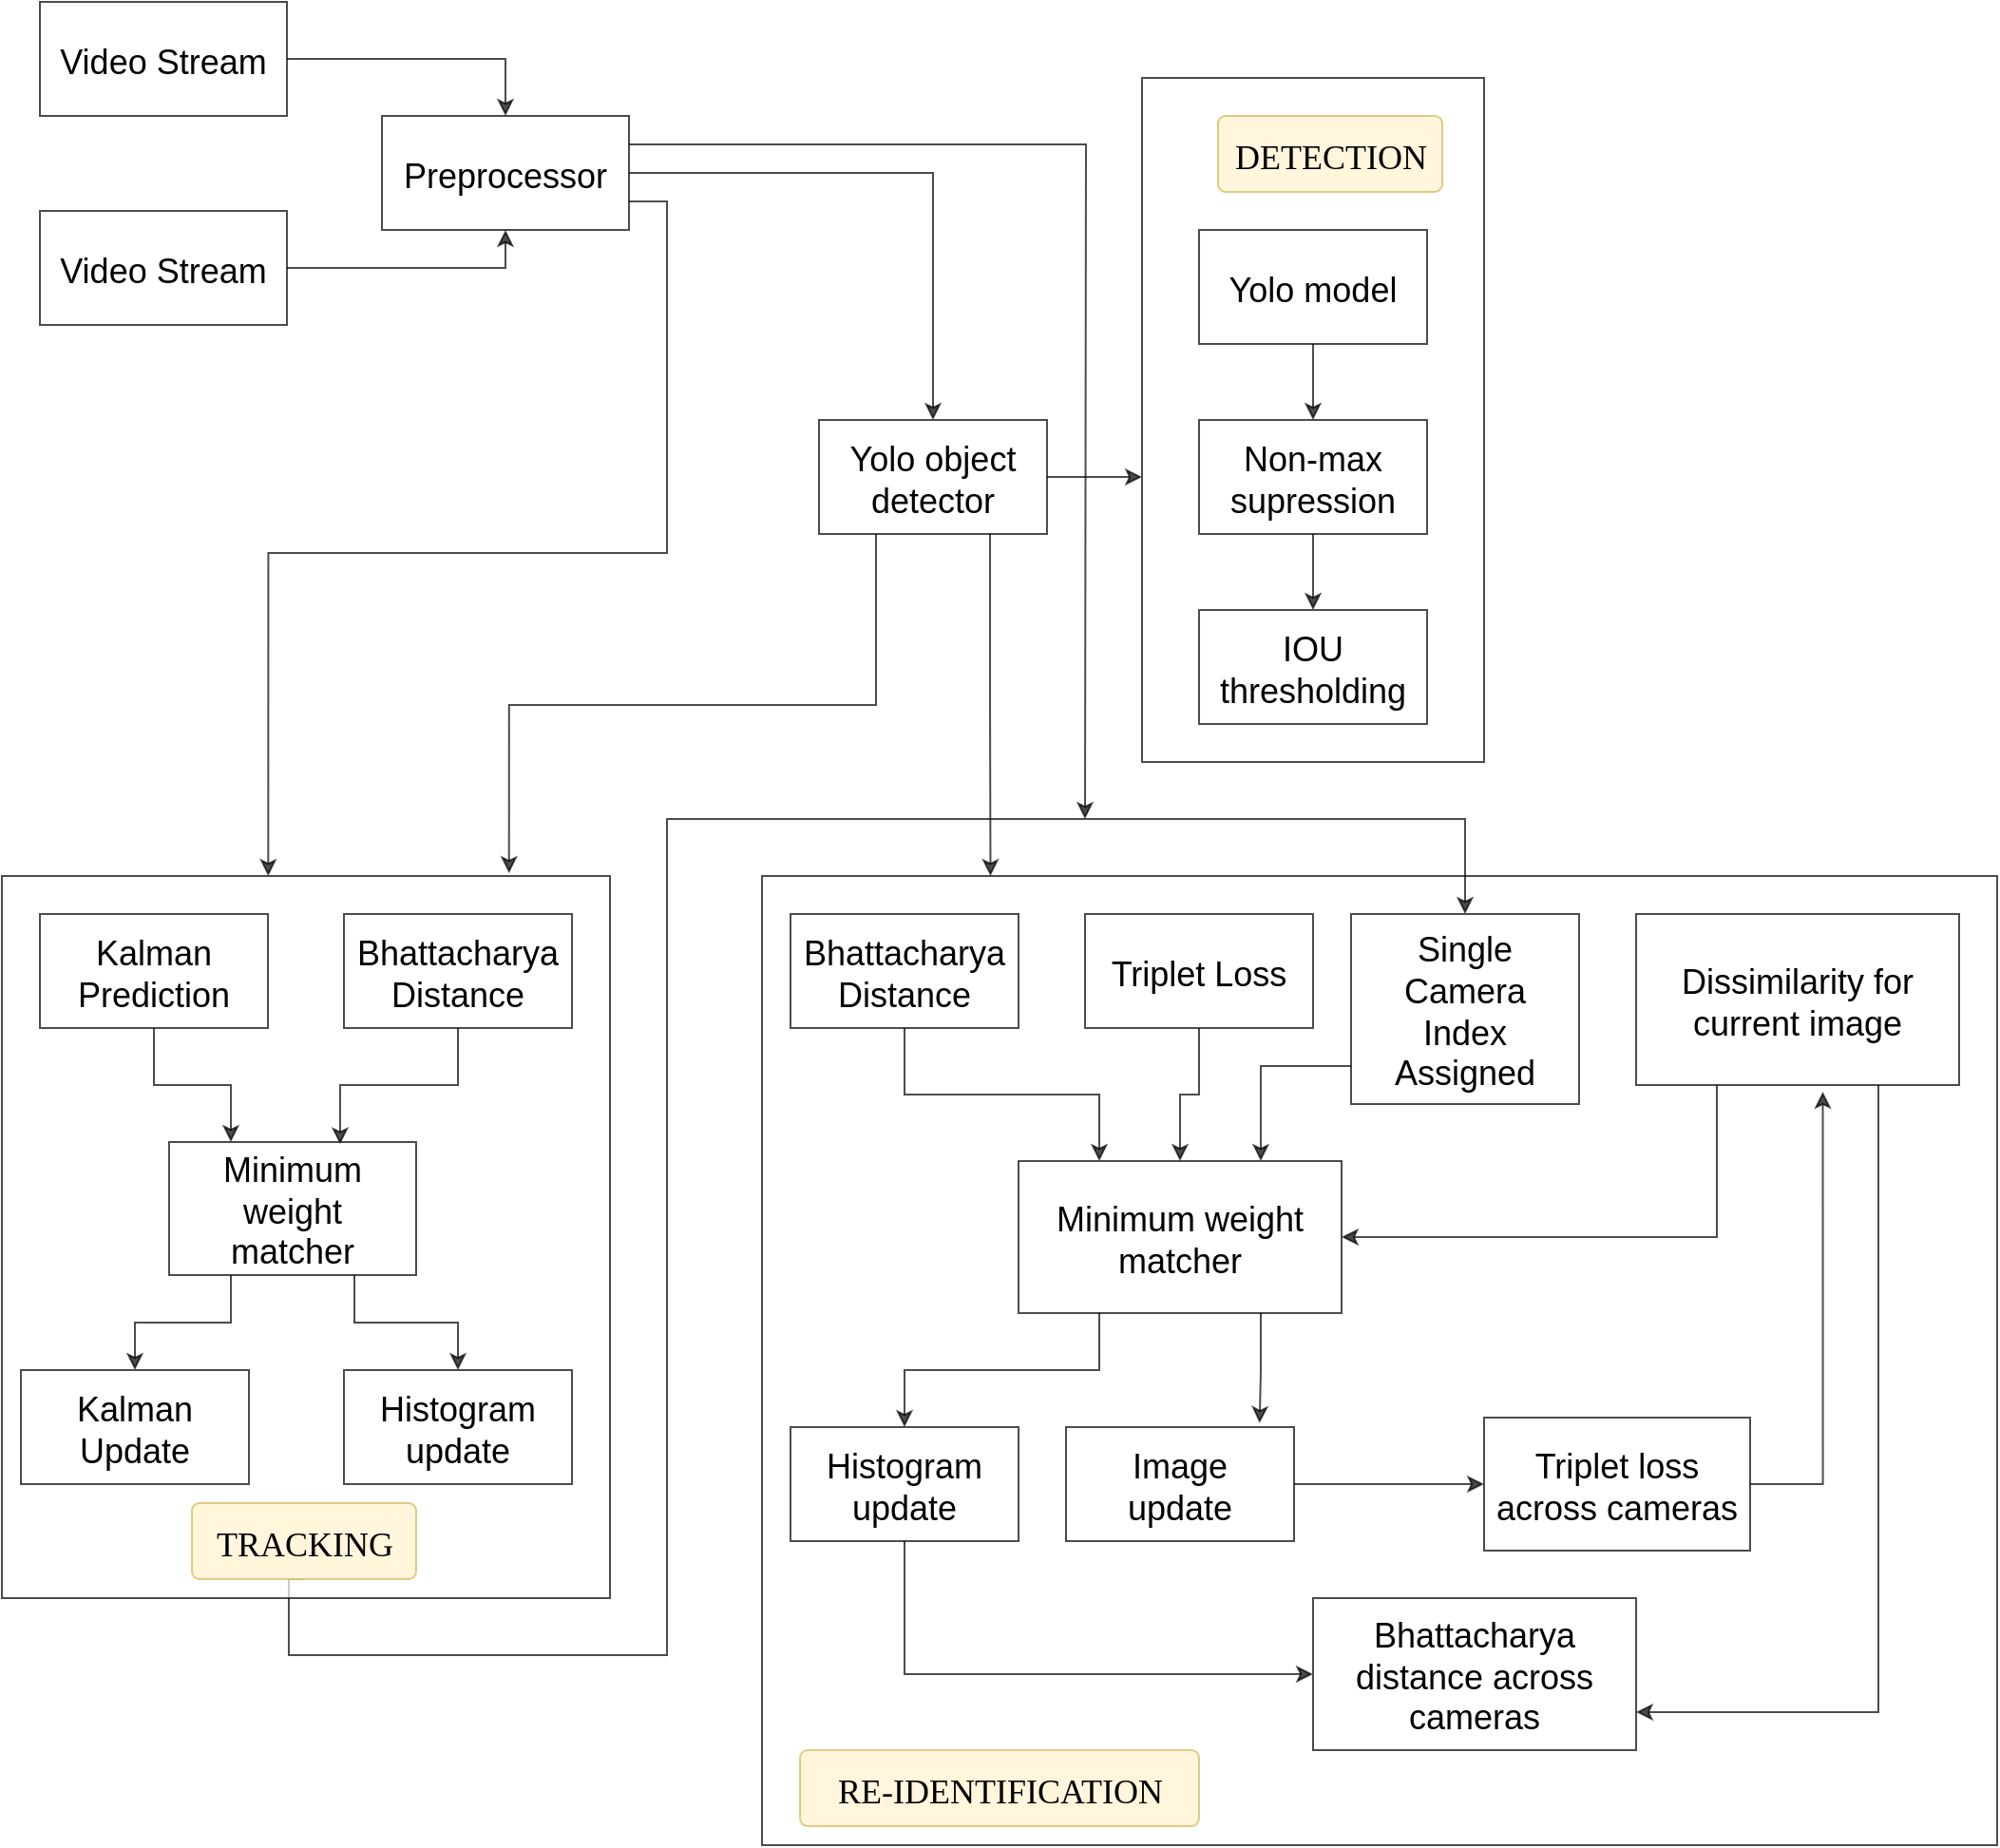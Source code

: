 <mxfile version="14.4.3" type="github">
  <diagram id="s4Mz6qUca2_cWURdLJD1" name="Page-1">
    <mxGraphModel dx="1961" dy="1004" grid="1" gridSize="10" guides="1" tooltips="1" connect="1" arrows="1" fold="1" page="1" pageScale="1" pageWidth="827" pageHeight="1169" math="0" shadow="0">
      <root>
        <mxCell id="0" />
        <mxCell id="1" parent="0" />
        <mxCell id="3Pp9X1T8N0z9BwkAbIre-1" value="" style="rounded=0;whiteSpace=wrap;html=1;fontSize=18;spacing=6;spacingTop=4;opacity=70;" vertex="1" parent="1">
          <mxGeometry x="410" y="600" width="650" height="510" as="geometry" />
        </mxCell>
        <mxCell id="3Pp9X1T8N0z9BwkAbIre-2" value="" style="rounded=0;whiteSpace=wrap;html=1;fontSize=18;spacing=6;spacingTop=4;opacity=70;" vertex="1" parent="1">
          <mxGeometry x="610" y="180" width="180" height="360" as="geometry" />
        </mxCell>
        <mxCell id="3Pp9X1T8N0z9BwkAbIre-3" style="edgeStyle=orthogonalEdgeStyle;rounded=0;orthogonalLoop=1;jettySize=auto;html=1;exitX=1;exitY=0.5;exitDx=0;exitDy=0;entryX=0.5;entryY=0;entryDx=0;entryDy=0;fontSize=18;spacing=6;spacingTop=4;opacity=70;" edge="1" parent="1" source="3Pp9X1T8N0z9BwkAbIre-4" target="3Pp9X1T8N0z9BwkAbIre-10">
          <mxGeometry relative="1" as="geometry" />
        </mxCell>
        <mxCell id="3Pp9X1T8N0z9BwkAbIre-4" value="Video Stream" style="rounded=0;whiteSpace=wrap;html=1;fontSize=18;spacing=6;spacingTop=4;opacity=70;" vertex="1" parent="1">
          <mxGeometry x="30" y="140" width="130" height="60" as="geometry" />
        </mxCell>
        <mxCell id="3Pp9X1T8N0z9BwkAbIre-5" style="edgeStyle=orthogonalEdgeStyle;rounded=0;orthogonalLoop=1;jettySize=auto;html=1;exitX=1;exitY=0.5;exitDx=0;exitDy=0;entryX=0.5;entryY=1;entryDx=0;entryDy=0;fontSize=18;spacing=6;spacingTop=4;opacity=70;" edge="1" parent="1" source="3Pp9X1T8N0z9BwkAbIre-6" target="3Pp9X1T8N0z9BwkAbIre-10">
          <mxGeometry relative="1" as="geometry" />
        </mxCell>
        <mxCell id="3Pp9X1T8N0z9BwkAbIre-6" value="Video Stream" style="rounded=0;whiteSpace=wrap;html=1;fontSize=18;spacing=6;spacingTop=4;opacity=70;" vertex="1" parent="1">
          <mxGeometry x="30" y="250" width="130" height="60" as="geometry" />
        </mxCell>
        <mxCell id="3Pp9X1T8N0z9BwkAbIre-7" style="edgeStyle=orthogonalEdgeStyle;rounded=0;orthogonalLoop=1;jettySize=auto;html=1;exitX=1;exitY=0.5;exitDx=0;exitDy=0;fontSize=18;spacing=6;spacingTop=4;opacity=70;" edge="1" parent="1" source="3Pp9X1T8N0z9BwkAbIre-10" target="3Pp9X1T8N0z9BwkAbIre-14">
          <mxGeometry relative="1" as="geometry">
            <Array as="points">
              <mxPoint x="500" y="230" />
            </Array>
          </mxGeometry>
        </mxCell>
        <mxCell id="3Pp9X1T8N0z9BwkAbIre-8" style="edgeStyle=orthogonalEdgeStyle;rounded=0;orthogonalLoop=1;jettySize=auto;html=1;exitX=1;exitY=0.25;exitDx=0;exitDy=0;fontSize=18;spacing=6;spacingTop=4;opacity=70;" edge="1" parent="1" source="3Pp9X1T8N0z9BwkAbIre-10">
          <mxGeometry relative="1" as="geometry">
            <mxPoint x="580" y="570" as="targetPoint" />
          </mxGeometry>
        </mxCell>
        <mxCell id="3Pp9X1T8N0z9BwkAbIre-9" style="edgeStyle=orthogonalEdgeStyle;rounded=0;orthogonalLoop=1;jettySize=auto;html=1;exitX=1;exitY=0.75;exitDx=0;exitDy=0;entryX=0.438;entryY=0;entryDx=0;entryDy=0;entryPerimeter=0;fontSize=18;spacing=6;spacingTop=4;opacity=70;" edge="1" parent="1" source="3Pp9X1T8N0z9BwkAbIre-10" target="3Pp9X1T8N0z9BwkAbIre-21">
          <mxGeometry relative="1" as="geometry" />
        </mxCell>
        <mxCell id="3Pp9X1T8N0z9BwkAbIre-10" value="Preprocessor" style="rounded=0;whiteSpace=wrap;html=1;fontSize=18;spacing=6;spacingTop=4;opacity=70;" vertex="1" parent="1">
          <mxGeometry x="210" y="200" width="130" height="60" as="geometry" />
        </mxCell>
        <mxCell id="3Pp9X1T8N0z9BwkAbIre-11" style="edgeStyle=orthogonalEdgeStyle;rounded=0;orthogonalLoop=1;jettySize=auto;html=1;exitX=1;exitY=0.5;exitDx=0;exitDy=0;fontSize=18;spacing=6;spacingTop=4;opacity=70;" edge="1" parent="1" source="3Pp9X1T8N0z9BwkAbIre-14">
          <mxGeometry relative="1" as="geometry">
            <mxPoint x="610" y="390" as="targetPoint" />
          </mxGeometry>
        </mxCell>
        <mxCell id="3Pp9X1T8N0z9BwkAbIre-13" style="edgeStyle=orthogonalEdgeStyle;rounded=0;orthogonalLoop=1;jettySize=auto;html=1;exitX=0.25;exitY=1;exitDx=0;exitDy=0;entryX=0.834;entryY=-0.004;entryDx=0;entryDy=0;fontSize=18;entryPerimeter=0;spacing=6;spacingTop=4;opacity=70;" edge="1" parent="1" source="3Pp9X1T8N0z9BwkAbIre-14" target="3Pp9X1T8N0z9BwkAbIre-21">
          <mxGeometry relative="1" as="geometry" />
        </mxCell>
        <mxCell id="3Pp9X1T8N0z9BwkAbIre-70" style="edgeStyle=orthogonalEdgeStyle;rounded=0;orthogonalLoop=1;jettySize=auto;html=1;exitX=0.75;exitY=1;exitDx=0;exitDy=0;entryX=0.185;entryY=0;entryDx=0;entryDy=0;entryPerimeter=0;fontSize=18;strokeColor=#050000;opacity=70;" edge="1" parent="1" source="3Pp9X1T8N0z9BwkAbIre-14" target="3Pp9X1T8N0z9BwkAbIre-1">
          <mxGeometry relative="1" as="geometry" />
        </mxCell>
        <mxCell id="3Pp9X1T8N0z9BwkAbIre-14" value="Yolo object detector" style="rounded=0;whiteSpace=wrap;html=1;fontSize=18;spacing=6;spacingTop=4;opacity=70;" vertex="1" parent="1">
          <mxGeometry x="440" y="360" width="120" height="60" as="geometry" />
        </mxCell>
        <mxCell id="3Pp9X1T8N0z9BwkAbIre-15" value="IOU thresholding" style="rounded=0;whiteSpace=wrap;html=1;fontSize=18;spacing=6;spacingTop=4;opacity=70;" vertex="1" parent="1">
          <mxGeometry x="640" y="460" width="120" height="60" as="geometry" />
        </mxCell>
        <mxCell id="3Pp9X1T8N0z9BwkAbIre-16" value="" style="edgeStyle=orthogonalEdgeStyle;rounded=0;orthogonalLoop=1;jettySize=auto;html=1;fontSize=18;spacing=6;spacingTop=4;opacity=70;" edge="1" parent="1" source="3Pp9X1T8N0z9BwkAbIre-17" target="3Pp9X1T8N0z9BwkAbIre-15">
          <mxGeometry relative="1" as="geometry" />
        </mxCell>
        <mxCell id="3Pp9X1T8N0z9BwkAbIre-17" value="Non-max supression" style="rounded=0;whiteSpace=wrap;html=1;fontSize=18;spacing=6;spacingTop=4;opacity=70;" vertex="1" parent="1">
          <mxGeometry x="640" y="360" width="120" height="60" as="geometry" />
        </mxCell>
        <mxCell id="3Pp9X1T8N0z9BwkAbIre-18" value="" style="edgeStyle=orthogonalEdgeStyle;rounded=0;orthogonalLoop=1;jettySize=auto;html=1;fontSize=18;spacing=6;spacingTop=4;opacity=70;" edge="1" parent="1" source="3Pp9X1T8N0z9BwkAbIre-19" target="3Pp9X1T8N0z9BwkAbIre-17">
          <mxGeometry relative="1" as="geometry" />
        </mxCell>
        <mxCell id="3Pp9X1T8N0z9BwkAbIre-19" value="Yolo model" style="rounded=0;whiteSpace=wrap;html=1;fontSize=18;spacing=6;spacingTop=4;opacity=70;" vertex="1" parent="1">
          <mxGeometry x="640" y="260" width="120" height="60" as="geometry" />
        </mxCell>
        <mxCell id="3Pp9X1T8N0z9BwkAbIre-20" style="edgeStyle=orthogonalEdgeStyle;rounded=0;orthogonalLoop=1;jettySize=auto;html=1;entryX=0.5;entryY=0;entryDx=0;entryDy=0;fontSize=18;exitX=0.5;exitY=1;exitDx=0;exitDy=0;spacing=6;spacingTop=4;opacity=70;" edge="1" parent="1" source="3Pp9X1T8N0z9BwkAbIre-53" target="3Pp9X1T8N0z9BwkAbIre-43">
          <mxGeometry relative="1" as="geometry">
            <Array as="points">
              <mxPoint x="161" y="1010" />
              <mxPoint x="360" y="1010" />
              <mxPoint x="360" y="570" />
              <mxPoint x="780" y="570" />
            </Array>
            <mxPoint x="170" y="1010" as="sourcePoint" />
          </mxGeometry>
        </mxCell>
        <mxCell id="3Pp9X1T8N0z9BwkAbIre-21" value="" style="rounded=0;whiteSpace=wrap;html=1;fontSize=18;spacing=6;spacingTop=4;opacity=70;" vertex="1" parent="1">
          <mxGeometry x="10" y="600" width="320" height="380" as="geometry" />
        </mxCell>
        <mxCell id="3Pp9X1T8N0z9BwkAbIre-22" style="edgeStyle=orthogonalEdgeStyle;rounded=0;orthogonalLoop=1;jettySize=auto;html=1;entryX=0.25;entryY=0;entryDx=0;entryDy=0;fontSize=18;spacing=6;spacingTop=4;opacity=70;" edge="1" parent="1" source="3Pp9X1T8N0z9BwkAbIre-23" target="3Pp9X1T8N0z9BwkAbIre-28">
          <mxGeometry relative="1" as="geometry" />
        </mxCell>
        <mxCell id="3Pp9X1T8N0z9BwkAbIre-23" value="Kalman Prediction" style="rounded=0;whiteSpace=wrap;html=1;fontSize=18;spacing=6;spacingTop=4;opacity=70;" vertex="1" parent="1">
          <mxGeometry x="30" y="620" width="120" height="60" as="geometry" />
        </mxCell>
        <mxCell id="3Pp9X1T8N0z9BwkAbIre-24" style="edgeStyle=orthogonalEdgeStyle;rounded=0;orthogonalLoop=1;jettySize=auto;html=1;entryX=0.692;entryY=0.017;entryDx=0;entryDy=0;entryPerimeter=0;fontSize=18;spacing=6;spacingTop=4;opacity=70;" edge="1" parent="1" source="3Pp9X1T8N0z9BwkAbIre-25" target="3Pp9X1T8N0z9BwkAbIre-28">
          <mxGeometry relative="1" as="geometry" />
        </mxCell>
        <mxCell id="3Pp9X1T8N0z9BwkAbIre-25" value="Bhattacharya Distance" style="rounded=0;whiteSpace=wrap;html=1;fontSize=18;spacing=6;spacingTop=4;opacity=70;" vertex="1" parent="1">
          <mxGeometry x="190" y="620" width="120" height="60" as="geometry" />
        </mxCell>
        <mxCell id="3Pp9X1T8N0z9BwkAbIre-26" style="edgeStyle=orthogonalEdgeStyle;rounded=0;orthogonalLoop=1;jettySize=auto;html=1;exitX=0.25;exitY=1;exitDx=0;exitDy=0;entryX=0.5;entryY=0;entryDx=0;entryDy=0;fontSize=18;spacing=6;spacingTop=4;opacity=70;" edge="1" parent="1" source="3Pp9X1T8N0z9BwkAbIre-28" target="3Pp9X1T8N0z9BwkAbIre-29">
          <mxGeometry relative="1" as="geometry" />
        </mxCell>
        <mxCell id="3Pp9X1T8N0z9BwkAbIre-27" style="edgeStyle=orthogonalEdgeStyle;rounded=0;orthogonalLoop=1;jettySize=auto;html=1;exitX=0.75;exitY=1;exitDx=0;exitDy=0;entryX=0.5;entryY=0;entryDx=0;entryDy=0;fontSize=18;spacing=6;spacingTop=4;opacity=70;" edge="1" parent="1" source="3Pp9X1T8N0z9BwkAbIre-28" target="3Pp9X1T8N0z9BwkAbIre-30">
          <mxGeometry relative="1" as="geometry" />
        </mxCell>
        <mxCell id="3Pp9X1T8N0z9BwkAbIre-28" value="Minimum weight matcher" style="rounded=0;whiteSpace=wrap;html=1;fontSize=18;spacing=6;spacingTop=4;opacity=70;" vertex="1" parent="1">
          <mxGeometry x="98" y="740" width="130" height="70" as="geometry" />
        </mxCell>
        <mxCell id="3Pp9X1T8N0z9BwkAbIre-29" value="Kalman Update" style="rounded=0;whiteSpace=wrap;html=1;fontSize=18;spacing=6;spacingTop=4;opacity=70;" vertex="1" parent="1">
          <mxGeometry x="20" y="860" width="120" height="60" as="geometry" />
        </mxCell>
        <mxCell id="3Pp9X1T8N0z9BwkAbIre-30" value="Histogram update" style="rounded=0;whiteSpace=wrap;html=1;fontSize=18;spacing=6;spacingTop=4;opacity=70;" vertex="1" parent="1">
          <mxGeometry x="190" y="860" width="120" height="60" as="geometry" />
        </mxCell>
        <mxCell id="3Pp9X1T8N0z9BwkAbIre-31" style="edgeStyle=orthogonalEdgeStyle;rounded=0;orthogonalLoop=1;jettySize=auto;html=1;exitX=0.5;exitY=1;exitDx=0;exitDy=0;entryX=0.25;entryY=0;entryDx=0;entryDy=0;fontSize=18;spacing=6;spacingTop=4;opacity=70;" edge="1" parent="1" source="3Pp9X1T8N0z9BwkAbIre-32" target="3Pp9X1T8N0z9BwkAbIre-37">
          <mxGeometry relative="1" as="geometry" />
        </mxCell>
        <mxCell id="3Pp9X1T8N0z9BwkAbIre-32" value="Bhattacharya Distance" style="rounded=0;whiteSpace=wrap;html=1;fontSize=18;spacing=6;spacingTop=4;opacity=70;" vertex="1" parent="1">
          <mxGeometry x="425" y="620" width="120" height="60" as="geometry" />
        </mxCell>
        <mxCell id="3Pp9X1T8N0z9BwkAbIre-33" value="" style="edgeStyle=orthogonalEdgeStyle;rounded=0;orthogonalLoop=1;jettySize=auto;html=1;fontSize=18;spacing=6;spacingTop=4;opacity=70;" edge="1" parent="1" source="3Pp9X1T8N0z9BwkAbIre-34" target="3Pp9X1T8N0z9BwkAbIre-37">
          <mxGeometry relative="1" as="geometry" />
        </mxCell>
        <mxCell id="3Pp9X1T8N0z9BwkAbIre-34" value="Triplet Loss" style="rounded=0;whiteSpace=wrap;html=1;fontSize=18;spacing=6;spacingTop=4;opacity=70;" vertex="1" parent="1">
          <mxGeometry x="580" y="620" width="120" height="60" as="geometry" />
        </mxCell>
        <mxCell id="3Pp9X1T8N0z9BwkAbIre-35" style="edgeStyle=orthogonalEdgeStyle;rounded=0;orthogonalLoop=1;jettySize=auto;html=1;exitX=0.25;exitY=1;exitDx=0;exitDy=0;fontSize=18;spacing=6;spacingTop=4;opacity=70;" edge="1" parent="1" source="3Pp9X1T8N0z9BwkAbIre-37" target="3Pp9X1T8N0z9BwkAbIre-39">
          <mxGeometry relative="1" as="geometry" />
        </mxCell>
        <mxCell id="3Pp9X1T8N0z9BwkAbIre-65" style="edgeStyle=orthogonalEdgeStyle;rounded=0;orthogonalLoop=1;jettySize=auto;html=1;exitX=0.75;exitY=1;exitDx=0;exitDy=0;entryX=0.849;entryY=-0.035;entryDx=0;entryDy=0;entryPerimeter=0;fontSize=18;spacing=6;spacingTop=4;opacity=70;" edge="1" parent="1" source="3Pp9X1T8N0z9BwkAbIre-37" target="3Pp9X1T8N0z9BwkAbIre-41">
          <mxGeometry relative="1" as="geometry" />
        </mxCell>
        <mxCell id="3Pp9X1T8N0z9BwkAbIre-37" value="Minimum weight matcher" style="rounded=0;whiteSpace=wrap;html=1;fontSize=18;spacing=6;spacingTop=4;opacity=70;" vertex="1" parent="1">
          <mxGeometry x="545" y="750" width="170" height="80" as="geometry" />
        </mxCell>
        <mxCell id="3Pp9X1T8N0z9BwkAbIre-61" style="edgeStyle=orthogonalEdgeStyle;rounded=0;orthogonalLoop=1;jettySize=auto;html=1;exitX=0.5;exitY=1;exitDx=0;exitDy=0;fontSize=18;entryX=0;entryY=0.5;entryDx=0;entryDy=0;spacing=6;spacingTop=4;opacity=70;" edge="1" parent="1" source="3Pp9X1T8N0z9BwkAbIre-39" target="3Pp9X1T8N0z9BwkAbIre-49">
          <mxGeometry relative="1" as="geometry" />
        </mxCell>
        <mxCell id="3Pp9X1T8N0z9BwkAbIre-39" value="Histogram update" style="rounded=0;whiteSpace=wrap;html=1;fontSize=18;spacing=6;spacingTop=4;opacity=70;" vertex="1" parent="1">
          <mxGeometry x="425" y="890" width="120" height="60" as="geometry" />
        </mxCell>
        <mxCell id="3Pp9X1T8N0z9BwkAbIre-68" value="" style="edgeStyle=orthogonalEdgeStyle;rounded=0;orthogonalLoop=1;jettySize=auto;html=1;fontSize=18;spacing=6;spacingTop=4;opacity=70;" edge="1" parent="1" source="3Pp9X1T8N0z9BwkAbIre-41" target="3Pp9X1T8N0z9BwkAbIre-45">
          <mxGeometry relative="1" as="geometry" />
        </mxCell>
        <mxCell id="3Pp9X1T8N0z9BwkAbIre-41" value="Image update" style="rounded=0;whiteSpace=wrap;html=1;fontSize=18;spacing=6;spacingTop=4;opacity=70;" vertex="1" parent="1">
          <mxGeometry x="570" y="890" width="120" height="60" as="geometry" />
        </mxCell>
        <mxCell id="3Pp9X1T8N0z9BwkAbIre-42" style="edgeStyle=orthogonalEdgeStyle;rounded=0;orthogonalLoop=1;jettySize=auto;html=1;entryX=0.75;entryY=0;entryDx=0;entryDy=0;fontSize=18;spacing=6;spacingTop=4;opacity=70;" edge="1" parent="1" source="3Pp9X1T8N0z9BwkAbIre-43" target="3Pp9X1T8N0z9BwkAbIre-37">
          <mxGeometry relative="1" as="geometry">
            <Array as="points">
              <mxPoint x="780" y="700" />
              <mxPoint x="670" y="700" />
            </Array>
          </mxGeometry>
        </mxCell>
        <mxCell id="3Pp9X1T8N0z9BwkAbIre-43" value="Single Camera Index Assigned" style="rounded=0;whiteSpace=wrap;html=1;fontSize=18;spacing=6;spacingTop=4;opacity=70;" vertex="1" parent="1">
          <mxGeometry x="720" y="620" width="120" height="100" as="geometry" />
        </mxCell>
        <mxCell id="3Pp9X1T8N0z9BwkAbIre-64" style="edgeStyle=orthogonalEdgeStyle;rounded=0;orthogonalLoop=1;jettySize=auto;html=1;exitX=1;exitY=0.5;exitDx=0;exitDy=0;entryX=0.578;entryY=1.039;entryDx=0;entryDy=0;entryPerimeter=0;fontSize=18;spacing=6;spacingTop=4;opacity=70;" edge="1" parent="1" source="3Pp9X1T8N0z9BwkAbIre-45" target="3Pp9X1T8N0z9BwkAbIre-47">
          <mxGeometry relative="1" as="geometry" />
        </mxCell>
        <mxCell id="3Pp9X1T8N0z9BwkAbIre-45" value="Triplet loss across cameras" style="rounded=0;whiteSpace=wrap;html=1;fontSize=18;spacing=6;spacingTop=4;opacity=70;" vertex="1" parent="1">
          <mxGeometry x="790" y="885" width="140" height="70" as="geometry" />
        </mxCell>
        <mxCell id="3Pp9X1T8N0z9BwkAbIre-46" style="edgeStyle=orthogonalEdgeStyle;rounded=0;orthogonalLoop=1;jettySize=auto;html=1;exitX=0.25;exitY=1;exitDx=0;exitDy=0;entryX=1;entryY=0.5;entryDx=0;entryDy=0;fontSize=18;spacing=6;spacingTop=4;opacity=70;" edge="1" parent="1" source="3Pp9X1T8N0z9BwkAbIre-47" target="3Pp9X1T8N0z9BwkAbIre-37">
          <mxGeometry relative="1" as="geometry" />
        </mxCell>
        <mxCell id="3Pp9X1T8N0z9BwkAbIre-62" style="edgeStyle=orthogonalEdgeStyle;rounded=0;orthogonalLoop=1;jettySize=auto;html=1;exitX=0.75;exitY=1;exitDx=0;exitDy=0;entryX=1;entryY=0.75;entryDx=0;entryDy=0;fontSize=18;spacing=6;spacingTop=4;opacity=70;" edge="1" parent="1" source="3Pp9X1T8N0z9BwkAbIre-47" target="3Pp9X1T8N0z9BwkAbIre-49">
          <mxGeometry relative="1" as="geometry" />
        </mxCell>
        <mxCell id="3Pp9X1T8N0z9BwkAbIre-47" value="Dissimilarity for current image" style="rounded=0;whiteSpace=wrap;html=1;fontSize=18;spacing=6;spacingTop=4;opacity=70;" vertex="1" parent="1">
          <mxGeometry x="870" y="620" width="170" height="90" as="geometry" />
        </mxCell>
        <mxCell id="3Pp9X1T8N0z9BwkAbIre-49" value="Bhattacharya distance across cameras" style="rounded=0;whiteSpace=wrap;html=1;fontSize=18;spacing=6;spacingTop=4;opacity=70;" vertex="1" parent="1">
          <mxGeometry x="700" y="980" width="170" height="80" as="geometry" />
        </mxCell>
        <mxCell id="3Pp9X1T8N0z9BwkAbIre-52" value="&lt;font face=&quot;Garamond&quot; style=&quot;font-size: 18px;&quot;&gt;&lt;span style=&quot;font-size: 18px;&quot;&gt;DETECTION&lt;/span&gt;&lt;/font&gt;" style="rounded=1;arcSize=10;html=1;fontSize=18;align=center;fontStyle=0;fontSize=11;spacing=6;spacingTop=4;fillColor=#fff2cc;strokeColor=#d6b656;opacity=70;" vertex="1" parent="1">
          <mxGeometry x="650" y="200" width="118" height="40" as="geometry" />
        </mxCell>
        <mxCell id="3Pp9X1T8N0z9BwkAbIre-53" value="&lt;font face=&quot;Garamond&quot; style=&quot;font-size: 18px;&quot;&gt;&lt;span style=&quot;font-size: 18px;&quot;&gt;TRACKING&lt;/span&gt;&lt;/font&gt;" style="rounded=1;arcSize=10;html=1;fontSize=18;align=center;fontStyle=0;fontSize=11;spacing=6;spacingTop=4;fillColor=#fff2cc;strokeColor=#d6b656;opacity=70;" vertex="1" parent="1">
          <mxGeometry x="110" y="930" width="118" height="40" as="geometry" />
        </mxCell>
        <mxCell id="3Pp9X1T8N0z9BwkAbIre-54" value="&lt;font face=&quot;Garamond&quot; style=&quot;font-size: 18px;&quot;&gt;&lt;span style=&quot;font-size: 18px;&quot;&gt;RE-IDENTIFICATION&lt;/span&gt;&lt;/font&gt;" style="rounded=1;arcSize=10;html=1;fontSize=18;align=center;fontStyle=0;fontSize=11;spacing=6;spacingTop=4;fillColor=#fff2cc;strokeColor=#d6b656;opacity=70;" vertex="1" parent="1">
          <mxGeometry x="430" y="1060" width="210" height="40" as="geometry" />
        </mxCell>
      </root>
    </mxGraphModel>
  </diagram>
</mxfile>
